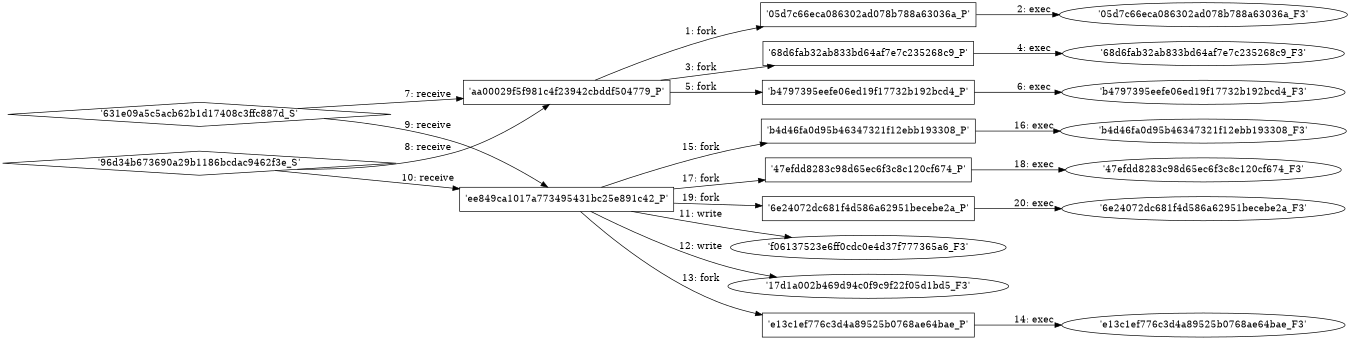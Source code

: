 digraph "D:\Learning\Paper\apt\基于CTI的攻击预警\Dataset\攻击图\ASGfromALLCTI\Vulnerability Spotlight CVE-2018-3952  CVE-2018-4010 - Multi-provider VPN Client Privilege Escalation Vulnerabilities.dot" {
rankdir="LR"
size="9"
fixedsize="false"
splines="true"
nodesep=0.3
ranksep=0
fontsize=10
overlap="scalexy"
engine= "neato"
	"'aa00029f5f981c4f23942cbddf504779_P'" [node_type=Process shape=box]
	"'05d7c66eca086302ad078b788a63036a_P'" [node_type=Process shape=box]
	"'aa00029f5f981c4f23942cbddf504779_P'" -> "'05d7c66eca086302ad078b788a63036a_P'" [label="1: fork"]
	"'05d7c66eca086302ad078b788a63036a_P'" [node_type=Process shape=box]
	"'05d7c66eca086302ad078b788a63036a_F3'" [node_type=File shape=ellipse]
	"'05d7c66eca086302ad078b788a63036a_P'" -> "'05d7c66eca086302ad078b788a63036a_F3'" [label="2: exec"]
	"'aa00029f5f981c4f23942cbddf504779_P'" [node_type=Process shape=box]
	"'68d6fab32ab833bd64af7e7c235268c9_P'" [node_type=Process shape=box]
	"'aa00029f5f981c4f23942cbddf504779_P'" -> "'68d6fab32ab833bd64af7e7c235268c9_P'" [label="3: fork"]
	"'68d6fab32ab833bd64af7e7c235268c9_P'" [node_type=Process shape=box]
	"'68d6fab32ab833bd64af7e7c235268c9_F3'" [node_type=File shape=ellipse]
	"'68d6fab32ab833bd64af7e7c235268c9_P'" -> "'68d6fab32ab833bd64af7e7c235268c9_F3'" [label="4: exec"]
	"'aa00029f5f981c4f23942cbddf504779_P'" [node_type=Process shape=box]
	"'b4797395eefe06ed19f17732b192bcd4_P'" [node_type=Process shape=box]
	"'aa00029f5f981c4f23942cbddf504779_P'" -> "'b4797395eefe06ed19f17732b192bcd4_P'" [label="5: fork"]
	"'b4797395eefe06ed19f17732b192bcd4_P'" [node_type=Process shape=box]
	"'b4797395eefe06ed19f17732b192bcd4_F3'" [node_type=File shape=ellipse]
	"'b4797395eefe06ed19f17732b192bcd4_P'" -> "'b4797395eefe06ed19f17732b192bcd4_F3'" [label="6: exec"]
	"'aa00029f5f981c4f23942cbddf504779_P'" [node_type=Process shape=box]
	"'631e09a5c5acb62b1d17408c3ffc887d_S'" [node_type=Socket shape=diamond]
	"'631e09a5c5acb62b1d17408c3ffc887d_S'" -> "'aa00029f5f981c4f23942cbddf504779_P'" [label="7: receive"]
	"'aa00029f5f981c4f23942cbddf504779_P'" [node_type=Process shape=box]
	"'96d34b673690a29b1186bcdac9462f3e_S'" [node_type=Socket shape=diamond]
	"'96d34b673690a29b1186bcdac9462f3e_S'" -> "'aa00029f5f981c4f23942cbddf504779_P'" [label="8: receive"]
	"'ee849ca1017a773495431bc25e891c42_P'" [node_type=Process shape=box]
	"'631e09a5c5acb62b1d17408c3ffc887d_S'" [node_type=Socket shape=diamond]
	"'631e09a5c5acb62b1d17408c3ffc887d_S'" -> "'ee849ca1017a773495431bc25e891c42_P'" [label="9: receive"]
	"'ee849ca1017a773495431bc25e891c42_P'" [node_type=Process shape=box]
	"'96d34b673690a29b1186bcdac9462f3e_S'" [node_type=Socket shape=diamond]
	"'96d34b673690a29b1186bcdac9462f3e_S'" -> "'ee849ca1017a773495431bc25e891c42_P'" [label="10: receive"]
	"'f06137523e6ff0cdc0e4d37f777365a6_F3'" [node_type=file shape=ellipse]
	"'ee849ca1017a773495431bc25e891c42_P'" [node_type=Process shape=box]
	"'ee849ca1017a773495431bc25e891c42_P'" -> "'f06137523e6ff0cdc0e4d37f777365a6_F3'" [label="11: write"]
	"'17d1a002b469d94c0f9c9f22f05d1bd5_F3'" [node_type=file shape=ellipse]
	"'ee849ca1017a773495431bc25e891c42_P'" [node_type=Process shape=box]
	"'ee849ca1017a773495431bc25e891c42_P'" -> "'17d1a002b469d94c0f9c9f22f05d1bd5_F3'" [label="12: write"]
	"'ee849ca1017a773495431bc25e891c42_P'" [node_type=Process shape=box]
	"'e13c1ef776c3d4a89525b0768ae64bae_P'" [node_type=Process shape=box]
	"'ee849ca1017a773495431bc25e891c42_P'" -> "'e13c1ef776c3d4a89525b0768ae64bae_P'" [label="13: fork"]
	"'e13c1ef776c3d4a89525b0768ae64bae_P'" [node_type=Process shape=box]
	"'e13c1ef776c3d4a89525b0768ae64bae_F3'" [node_type=File shape=ellipse]
	"'e13c1ef776c3d4a89525b0768ae64bae_P'" -> "'e13c1ef776c3d4a89525b0768ae64bae_F3'" [label="14: exec"]
	"'ee849ca1017a773495431bc25e891c42_P'" [node_type=Process shape=box]
	"'b4d46fa0d95b46347321f12ebb193308_P'" [node_type=Process shape=box]
	"'ee849ca1017a773495431bc25e891c42_P'" -> "'b4d46fa0d95b46347321f12ebb193308_P'" [label="15: fork"]
	"'b4d46fa0d95b46347321f12ebb193308_P'" [node_type=Process shape=box]
	"'b4d46fa0d95b46347321f12ebb193308_F3'" [node_type=File shape=ellipse]
	"'b4d46fa0d95b46347321f12ebb193308_P'" -> "'b4d46fa0d95b46347321f12ebb193308_F3'" [label="16: exec"]
	"'ee849ca1017a773495431bc25e891c42_P'" [node_type=Process shape=box]
	"'47efdd8283c98d65ec6f3c8c120cf674_P'" [node_type=Process shape=box]
	"'ee849ca1017a773495431bc25e891c42_P'" -> "'47efdd8283c98d65ec6f3c8c120cf674_P'" [label="17: fork"]
	"'47efdd8283c98d65ec6f3c8c120cf674_P'" [node_type=Process shape=box]
	"'47efdd8283c98d65ec6f3c8c120cf674_F3'" [node_type=File shape=ellipse]
	"'47efdd8283c98d65ec6f3c8c120cf674_P'" -> "'47efdd8283c98d65ec6f3c8c120cf674_F3'" [label="18: exec"]
	"'ee849ca1017a773495431bc25e891c42_P'" [node_type=Process shape=box]
	"'6e24072dc681f4d586a62951becebe2a_P'" [node_type=Process shape=box]
	"'ee849ca1017a773495431bc25e891c42_P'" -> "'6e24072dc681f4d586a62951becebe2a_P'" [label="19: fork"]
	"'6e24072dc681f4d586a62951becebe2a_P'" [node_type=Process shape=box]
	"'6e24072dc681f4d586a62951becebe2a_F3'" [node_type=File shape=ellipse]
	"'6e24072dc681f4d586a62951becebe2a_P'" -> "'6e24072dc681f4d586a62951becebe2a_F3'" [label="20: exec"]
}
